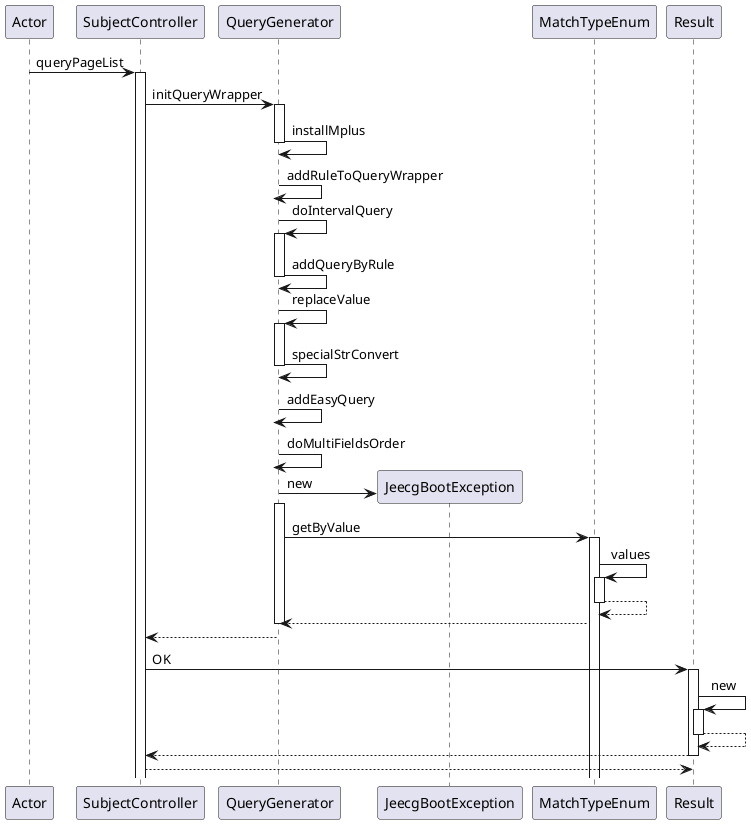 @startuml
participant Actor
Actor -> SubjectController : queryPageList
activate SubjectController
SubjectController -> QueryGenerator : initQueryWrapper
activate QueryGenerator
QueryGenerator -> QueryGenerator : installMplus
deactivate QueryGenerator
QueryGenerator -> QueryGenerator : addRuleToQueryWrapper
deactivate QueryGenerator
QueryGenerator -> QueryGenerator : doIntervalQuery
activate QueryGenerator
QueryGenerator -> QueryGenerator : addQueryByRule
deactivate QueryGenerator
QueryGenerator -> QueryGenerator : replaceValue
activate QueryGenerator
QueryGenerator -> QueryGenerator : specialStrConvert
deactivate QueryGenerator
QueryGenerator -> QueryGenerator : addEasyQuery
deactivate QueryGenerator
QueryGenerator -> QueryGenerator : doMultiFieldsOrder
deactivate QueryGenerator
create JeecgBootException
QueryGenerator -> JeecgBootException : new
activate QueryGenerator
QueryGenerator -> MatchTypeEnum : getByValue
activate MatchTypeEnum
MatchTypeEnum -> MatchTypeEnum : values
activate MatchTypeEnum
MatchTypeEnum --> MatchTypeEnum
deactivate MatchTypeEnum
MatchTypeEnum --> QueryGenerator
deactivate QueryGenerator
QueryGenerator --> SubjectController
deactivate QueryGenerator
SubjectController -> Result : OK
activate Result
Result -> Result : new
activate Result
Result --> Result
deactivate Result
Result --> SubjectController
deactivate Result
return
@enduml